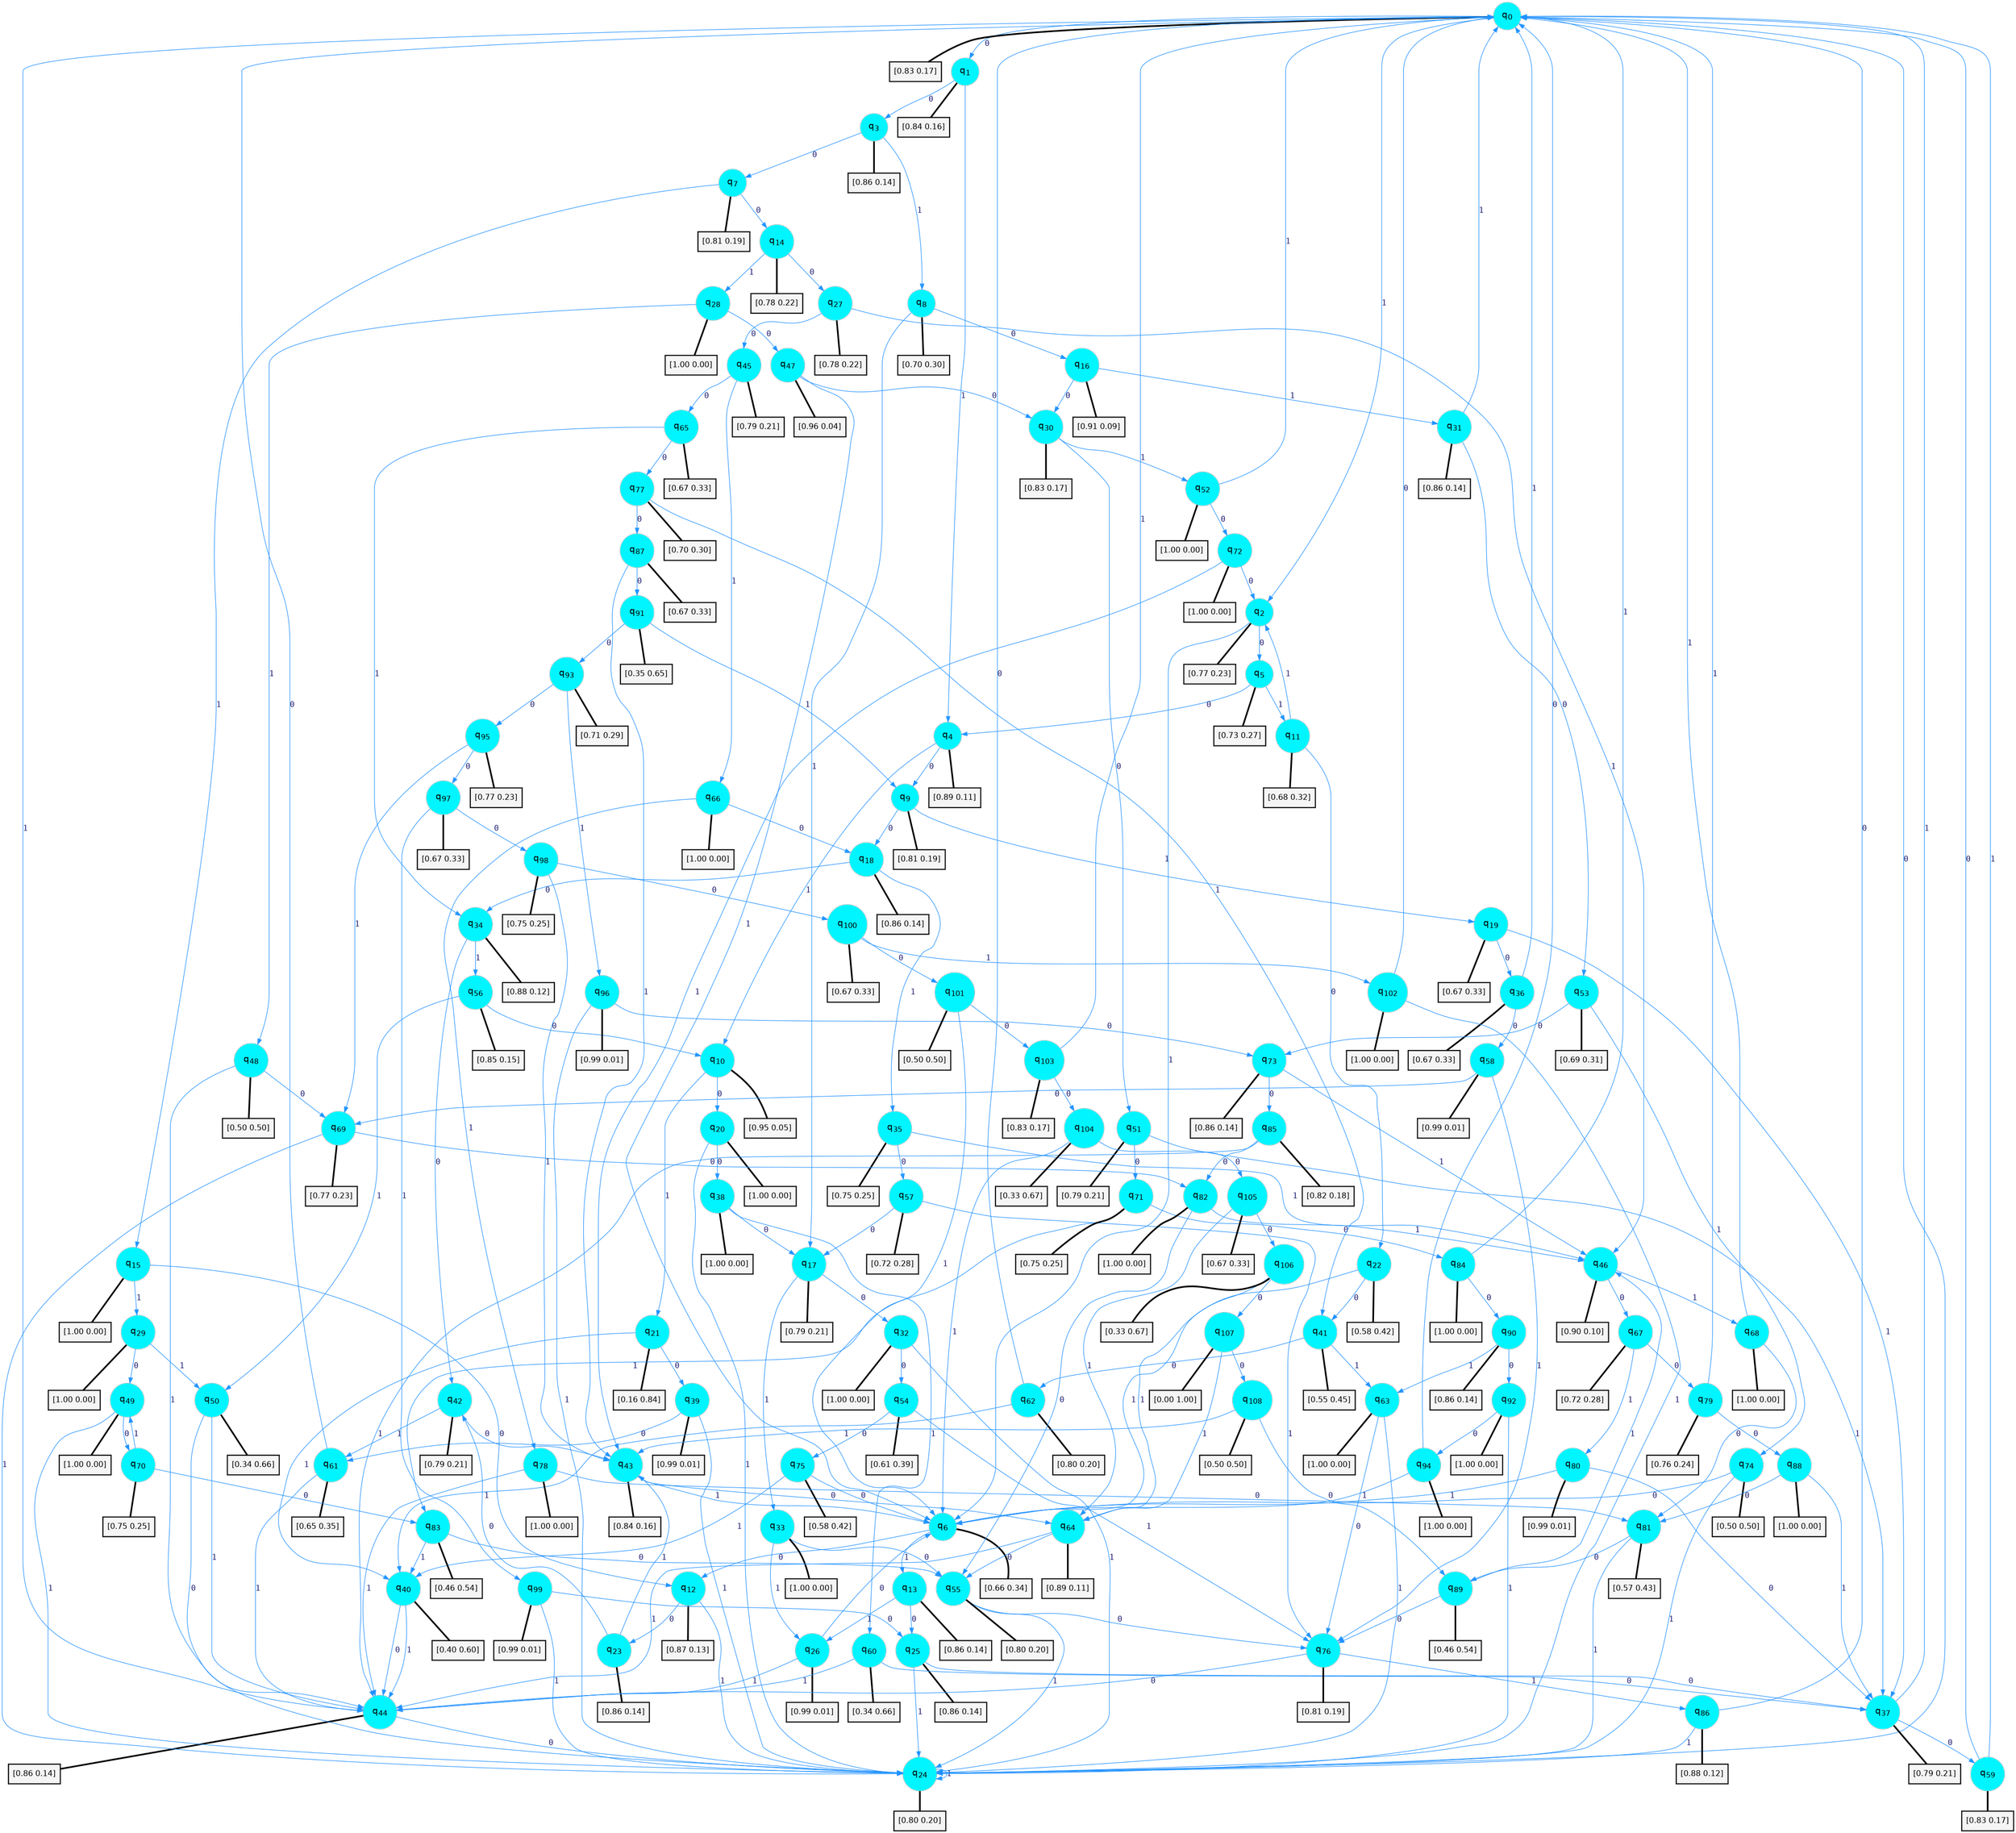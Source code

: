 digraph G {
graph [
bgcolor=transparent, dpi=300, rankdir=TD, size="40,25"];
node [
color=gray, fillcolor=turquoise1, fontcolor=black, fontname=Helvetica, fontsize=16, fontweight=bold, shape=circle, style=filled];
edge [
arrowsize=1, color=dodgerblue1, fontcolor=midnightblue, fontname=courier, fontweight=bold, penwidth=1, style=solid, weight=20];
0[label=<q<SUB>0</SUB>>];
1[label=<q<SUB>1</SUB>>];
2[label=<q<SUB>2</SUB>>];
3[label=<q<SUB>3</SUB>>];
4[label=<q<SUB>4</SUB>>];
5[label=<q<SUB>5</SUB>>];
6[label=<q<SUB>6</SUB>>];
7[label=<q<SUB>7</SUB>>];
8[label=<q<SUB>8</SUB>>];
9[label=<q<SUB>9</SUB>>];
10[label=<q<SUB>10</SUB>>];
11[label=<q<SUB>11</SUB>>];
12[label=<q<SUB>12</SUB>>];
13[label=<q<SUB>13</SUB>>];
14[label=<q<SUB>14</SUB>>];
15[label=<q<SUB>15</SUB>>];
16[label=<q<SUB>16</SUB>>];
17[label=<q<SUB>17</SUB>>];
18[label=<q<SUB>18</SUB>>];
19[label=<q<SUB>19</SUB>>];
20[label=<q<SUB>20</SUB>>];
21[label=<q<SUB>21</SUB>>];
22[label=<q<SUB>22</SUB>>];
23[label=<q<SUB>23</SUB>>];
24[label=<q<SUB>24</SUB>>];
25[label=<q<SUB>25</SUB>>];
26[label=<q<SUB>26</SUB>>];
27[label=<q<SUB>27</SUB>>];
28[label=<q<SUB>28</SUB>>];
29[label=<q<SUB>29</SUB>>];
30[label=<q<SUB>30</SUB>>];
31[label=<q<SUB>31</SUB>>];
32[label=<q<SUB>32</SUB>>];
33[label=<q<SUB>33</SUB>>];
34[label=<q<SUB>34</SUB>>];
35[label=<q<SUB>35</SUB>>];
36[label=<q<SUB>36</SUB>>];
37[label=<q<SUB>37</SUB>>];
38[label=<q<SUB>38</SUB>>];
39[label=<q<SUB>39</SUB>>];
40[label=<q<SUB>40</SUB>>];
41[label=<q<SUB>41</SUB>>];
42[label=<q<SUB>42</SUB>>];
43[label=<q<SUB>43</SUB>>];
44[label=<q<SUB>44</SUB>>];
45[label=<q<SUB>45</SUB>>];
46[label=<q<SUB>46</SUB>>];
47[label=<q<SUB>47</SUB>>];
48[label=<q<SUB>48</SUB>>];
49[label=<q<SUB>49</SUB>>];
50[label=<q<SUB>50</SUB>>];
51[label=<q<SUB>51</SUB>>];
52[label=<q<SUB>52</SUB>>];
53[label=<q<SUB>53</SUB>>];
54[label=<q<SUB>54</SUB>>];
55[label=<q<SUB>55</SUB>>];
56[label=<q<SUB>56</SUB>>];
57[label=<q<SUB>57</SUB>>];
58[label=<q<SUB>58</SUB>>];
59[label=<q<SUB>59</SUB>>];
60[label=<q<SUB>60</SUB>>];
61[label=<q<SUB>61</SUB>>];
62[label=<q<SUB>62</SUB>>];
63[label=<q<SUB>63</SUB>>];
64[label=<q<SUB>64</SUB>>];
65[label=<q<SUB>65</SUB>>];
66[label=<q<SUB>66</SUB>>];
67[label=<q<SUB>67</SUB>>];
68[label=<q<SUB>68</SUB>>];
69[label=<q<SUB>69</SUB>>];
70[label=<q<SUB>70</SUB>>];
71[label=<q<SUB>71</SUB>>];
72[label=<q<SUB>72</SUB>>];
73[label=<q<SUB>73</SUB>>];
74[label=<q<SUB>74</SUB>>];
75[label=<q<SUB>75</SUB>>];
76[label=<q<SUB>76</SUB>>];
77[label=<q<SUB>77</SUB>>];
78[label=<q<SUB>78</SUB>>];
79[label=<q<SUB>79</SUB>>];
80[label=<q<SUB>80</SUB>>];
81[label=<q<SUB>81</SUB>>];
82[label=<q<SUB>82</SUB>>];
83[label=<q<SUB>83</SUB>>];
84[label=<q<SUB>84</SUB>>];
85[label=<q<SUB>85</SUB>>];
86[label=<q<SUB>86</SUB>>];
87[label=<q<SUB>87</SUB>>];
88[label=<q<SUB>88</SUB>>];
89[label=<q<SUB>89</SUB>>];
90[label=<q<SUB>90</SUB>>];
91[label=<q<SUB>91</SUB>>];
92[label=<q<SUB>92</SUB>>];
93[label=<q<SUB>93</SUB>>];
94[label=<q<SUB>94</SUB>>];
95[label=<q<SUB>95</SUB>>];
96[label=<q<SUB>96</SUB>>];
97[label=<q<SUB>97</SUB>>];
98[label=<q<SUB>98</SUB>>];
99[label=<q<SUB>99</SUB>>];
100[label=<q<SUB>100</SUB>>];
101[label=<q<SUB>101</SUB>>];
102[label=<q<SUB>102</SUB>>];
103[label=<q<SUB>103</SUB>>];
104[label=<q<SUB>104</SUB>>];
105[label=<q<SUB>105</SUB>>];
106[label=<q<SUB>106</SUB>>];
107[label=<q<SUB>107</SUB>>];
108[label=<q<SUB>108</SUB>>];
109[label="[0.83 0.17]", shape=box,fontcolor=black, fontname=Helvetica, fontsize=14, penwidth=2, fillcolor=whitesmoke,color=black];
110[label="[0.84 0.16]", shape=box,fontcolor=black, fontname=Helvetica, fontsize=14, penwidth=2, fillcolor=whitesmoke,color=black];
111[label="[0.77 0.23]", shape=box,fontcolor=black, fontname=Helvetica, fontsize=14, penwidth=2, fillcolor=whitesmoke,color=black];
112[label="[0.86 0.14]", shape=box,fontcolor=black, fontname=Helvetica, fontsize=14, penwidth=2, fillcolor=whitesmoke,color=black];
113[label="[0.89 0.11]", shape=box,fontcolor=black, fontname=Helvetica, fontsize=14, penwidth=2, fillcolor=whitesmoke,color=black];
114[label="[0.73 0.27]", shape=box,fontcolor=black, fontname=Helvetica, fontsize=14, penwidth=2, fillcolor=whitesmoke,color=black];
115[label="[0.66 0.34]", shape=box,fontcolor=black, fontname=Helvetica, fontsize=14, penwidth=2, fillcolor=whitesmoke,color=black];
116[label="[0.81 0.19]", shape=box,fontcolor=black, fontname=Helvetica, fontsize=14, penwidth=2, fillcolor=whitesmoke,color=black];
117[label="[0.70 0.30]", shape=box,fontcolor=black, fontname=Helvetica, fontsize=14, penwidth=2, fillcolor=whitesmoke,color=black];
118[label="[0.81 0.19]", shape=box,fontcolor=black, fontname=Helvetica, fontsize=14, penwidth=2, fillcolor=whitesmoke,color=black];
119[label="[0.95 0.05]", shape=box,fontcolor=black, fontname=Helvetica, fontsize=14, penwidth=2, fillcolor=whitesmoke,color=black];
120[label="[0.68 0.32]", shape=box,fontcolor=black, fontname=Helvetica, fontsize=14, penwidth=2, fillcolor=whitesmoke,color=black];
121[label="[0.87 0.13]", shape=box,fontcolor=black, fontname=Helvetica, fontsize=14, penwidth=2, fillcolor=whitesmoke,color=black];
122[label="[0.86 0.14]", shape=box,fontcolor=black, fontname=Helvetica, fontsize=14, penwidth=2, fillcolor=whitesmoke,color=black];
123[label="[0.78 0.22]", shape=box,fontcolor=black, fontname=Helvetica, fontsize=14, penwidth=2, fillcolor=whitesmoke,color=black];
124[label="[1.00 0.00]", shape=box,fontcolor=black, fontname=Helvetica, fontsize=14, penwidth=2, fillcolor=whitesmoke,color=black];
125[label="[0.91 0.09]", shape=box,fontcolor=black, fontname=Helvetica, fontsize=14, penwidth=2, fillcolor=whitesmoke,color=black];
126[label="[0.79 0.21]", shape=box,fontcolor=black, fontname=Helvetica, fontsize=14, penwidth=2, fillcolor=whitesmoke,color=black];
127[label="[0.86 0.14]", shape=box,fontcolor=black, fontname=Helvetica, fontsize=14, penwidth=2, fillcolor=whitesmoke,color=black];
128[label="[0.67 0.33]", shape=box,fontcolor=black, fontname=Helvetica, fontsize=14, penwidth=2, fillcolor=whitesmoke,color=black];
129[label="[1.00 0.00]", shape=box,fontcolor=black, fontname=Helvetica, fontsize=14, penwidth=2, fillcolor=whitesmoke,color=black];
130[label="[0.16 0.84]", shape=box,fontcolor=black, fontname=Helvetica, fontsize=14, penwidth=2, fillcolor=whitesmoke,color=black];
131[label="[0.58 0.42]", shape=box,fontcolor=black, fontname=Helvetica, fontsize=14, penwidth=2, fillcolor=whitesmoke,color=black];
132[label="[0.86 0.14]", shape=box,fontcolor=black, fontname=Helvetica, fontsize=14, penwidth=2, fillcolor=whitesmoke,color=black];
133[label="[0.80 0.20]", shape=box,fontcolor=black, fontname=Helvetica, fontsize=14, penwidth=2, fillcolor=whitesmoke,color=black];
134[label="[0.86 0.14]", shape=box,fontcolor=black, fontname=Helvetica, fontsize=14, penwidth=2, fillcolor=whitesmoke,color=black];
135[label="[0.99 0.01]", shape=box,fontcolor=black, fontname=Helvetica, fontsize=14, penwidth=2, fillcolor=whitesmoke,color=black];
136[label="[0.78 0.22]", shape=box,fontcolor=black, fontname=Helvetica, fontsize=14, penwidth=2, fillcolor=whitesmoke,color=black];
137[label="[1.00 0.00]", shape=box,fontcolor=black, fontname=Helvetica, fontsize=14, penwidth=2, fillcolor=whitesmoke,color=black];
138[label="[1.00 0.00]", shape=box,fontcolor=black, fontname=Helvetica, fontsize=14, penwidth=2, fillcolor=whitesmoke,color=black];
139[label="[0.83 0.17]", shape=box,fontcolor=black, fontname=Helvetica, fontsize=14, penwidth=2, fillcolor=whitesmoke,color=black];
140[label="[0.86 0.14]", shape=box,fontcolor=black, fontname=Helvetica, fontsize=14, penwidth=2, fillcolor=whitesmoke,color=black];
141[label="[1.00 0.00]", shape=box,fontcolor=black, fontname=Helvetica, fontsize=14, penwidth=2, fillcolor=whitesmoke,color=black];
142[label="[1.00 0.00]", shape=box,fontcolor=black, fontname=Helvetica, fontsize=14, penwidth=2, fillcolor=whitesmoke,color=black];
143[label="[0.88 0.12]", shape=box,fontcolor=black, fontname=Helvetica, fontsize=14, penwidth=2, fillcolor=whitesmoke,color=black];
144[label="[0.75 0.25]", shape=box,fontcolor=black, fontname=Helvetica, fontsize=14, penwidth=2, fillcolor=whitesmoke,color=black];
145[label="[0.67 0.33]", shape=box,fontcolor=black, fontname=Helvetica, fontsize=14, penwidth=2, fillcolor=whitesmoke,color=black];
146[label="[0.79 0.21]", shape=box,fontcolor=black, fontname=Helvetica, fontsize=14, penwidth=2, fillcolor=whitesmoke,color=black];
147[label="[1.00 0.00]", shape=box,fontcolor=black, fontname=Helvetica, fontsize=14, penwidth=2, fillcolor=whitesmoke,color=black];
148[label="[0.99 0.01]", shape=box,fontcolor=black, fontname=Helvetica, fontsize=14, penwidth=2, fillcolor=whitesmoke,color=black];
149[label="[0.40 0.60]", shape=box,fontcolor=black, fontname=Helvetica, fontsize=14, penwidth=2, fillcolor=whitesmoke,color=black];
150[label="[0.55 0.45]", shape=box,fontcolor=black, fontname=Helvetica, fontsize=14, penwidth=2, fillcolor=whitesmoke,color=black];
151[label="[0.79 0.21]", shape=box,fontcolor=black, fontname=Helvetica, fontsize=14, penwidth=2, fillcolor=whitesmoke,color=black];
152[label="[0.84 0.16]", shape=box,fontcolor=black, fontname=Helvetica, fontsize=14, penwidth=2, fillcolor=whitesmoke,color=black];
153[label="[0.86 0.14]", shape=box,fontcolor=black, fontname=Helvetica, fontsize=14, penwidth=2, fillcolor=whitesmoke,color=black];
154[label="[0.79 0.21]", shape=box,fontcolor=black, fontname=Helvetica, fontsize=14, penwidth=2, fillcolor=whitesmoke,color=black];
155[label="[0.90 0.10]", shape=box,fontcolor=black, fontname=Helvetica, fontsize=14, penwidth=2, fillcolor=whitesmoke,color=black];
156[label="[0.96 0.04]", shape=box,fontcolor=black, fontname=Helvetica, fontsize=14, penwidth=2, fillcolor=whitesmoke,color=black];
157[label="[0.50 0.50]", shape=box,fontcolor=black, fontname=Helvetica, fontsize=14, penwidth=2, fillcolor=whitesmoke,color=black];
158[label="[1.00 0.00]", shape=box,fontcolor=black, fontname=Helvetica, fontsize=14, penwidth=2, fillcolor=whitesmoke,color=black];
159[label="[0.34 0.66]", shape=box,fontcolor=black, fontname=Helvetica, fontsize=14, penwidth=2, fillcolor=whitesmoke,color=black];
160[label="[0.79 0.21]", shape=box,fontcolor=black, fontname=Helvetica, fontsize=14, penwidth=2, fillcolor=whitesmoke,color=black];
161[label="[1.00 0.00]", shape=box,fontcolor=black, fontname=Helvetica, fontsize=14, penwidth=2, fillcolor=whitesmoke,color=black];
162[label="[0.69 0.31]", shape=box,fontcolor=black, fontname=Helvetica, fontsize=14, penwidth=2, fillcolor=whitesmoke,color=black];
163[label="[0.61 0.39]", shape=box,fontcolor=black, fontname=Helvetica, fontsize=14, penwidth=2, fillcolor=whitesmoke,color=black];
164[label="[0.80 0.20]", shape=box,fontcolor=black, fontname=Helvetica, fontsize=14, penwidth=2, fillcolor=whitesmoke,color=black];
165[label="[0.85 0.15]", shape=box,fontcolor=black, fontname=Helvetica, fontsize=14, penwidth=2, fillcolor=whitesmoke,color=black];
166[label="[0.72 0.28]", shape=box,fontcolor=black, fontname=Helvetica, fontsize=14, penwidth=2, fillcolor=whitesmoke,color=black];
167[label="[0.99 0.01]", shape=box,fontcolor=black, fontname=Helvetica, fontsize=14, penwidth=2, fillcolor=whitesmoke,color=black];
168[label="[0.83 0.17]", shape=box,fontcolor=black, fontname=Helvetica, fontsize=14, penwidth=2, fillcolor=whitesmoke,color=black];
169[label="[0.34 0.66]", shape=box,fontcolor=black, fontname=Helvetica, fontsize=14, penwidth=2, fillcolor=whitesmoke,color=black];
170[label="[0.65 0.35]", shape=box,fontcolor=black, fontname=Helvetica, fontsize=14, penwidth=2, fillcolor=whitesmoke,color=black];
171[label="[0.80 0.20]", shape=box,fontcolor=black, fontname=Helvetica, fontsize=14, penwidth=2, fillcolor=whitesmoke,color=black];
172[label="[1.00 0.00]", shape=box,fontcolor=black, fontname=Helvetica, fontsize=14, penwidth=2, fillcolor=whitesmoke,color=black];
173[label="[0.89 0.11]", shape=box,fontcolor=black, fontname=Helvetica, fontsize=14, penwidth=2, fillcolor=whitesmoke,color=black];
174[label="[0.67 0.33]", shape=box,fontcolor=black, fontname=Helvetica, fontsize=14, penwidth=2, fillcolor=whitesmoke,color=black];
175[label="[1.00 0.00]", shape=box,fontcolor=black, fontname=Helvetica, fontsize=14, penwidth=2, fillcolor=whitesmoke,color=black];
176[label="[0.72 0.28]", shape=box,fontcolor=black, fontname=Helvetica, fontsize=14, penwidth=2, fillcolor=whitesmoke,color=black];
177[label="[1.00 0.00]", shape=box,fontcolor=black, fontname=Helvetica, fontsize=14, penwidth=2, fillcolor=whitesmoke,color=black];
178[label="[0.77 0.23]", shape=box,fontcolor=black, fontname=Helvetica, fontsize=14, penwidth=2, fillcolor=whitesmoke,color=black];
179[label="[0.75 0.25]", shape=box,fontcolor=black, fontname=Helvetica, fontsize=14, penwidth=2, fillcolor=whitesmoke,color=black];
180[label="[0.75 0.25]", shape=box,fontcolor=black, fontname=Helvetica, fontsize=14, penwidth=2, fillcolor=whitesmoke,color=black];
181[label="[1.00 0.00]", shape=box,fontcolor=black, fontname=Helvetica, fontsize=14, penwidth=2, fillcolor=whitesmoke,color=black];
182[label="[0.86 0.14]", shape=box,fontcolor=black, fontname=Helvetica, fontsize=14, penwidth=2, fillcolor=whitesmoke,color=black];
183[label="[0.50 0.50]", shape=box,fontcolor=black, fontname=Helvetica, fontsize=14, penwidth=2, fillcolor=whitesmoke,color=black];
184[label="[0.58 0.42]", shape=box,fontcolor=black, fontname=Helvetica, fontsize=14, penwidth=2, fillcolor=whitesmoke,color=black];
185[label="[0.81 0.19]", shape=box,fontcolor=black, fontname=Helvetica, fontsize=14, penwidth=2, fillcolor=whitesmoke,color=black];
186[label="[0.70 0.30]", shape=box,fontcolor=black, fontname=Helvetica, fontsize=14, penwidth=2, fillcolor=whitesmoke,color=black];
187[label="[1.00 0.00]", shape=box,fontcolor=black, fontname=Helvetica, fontsize=14, penwidth=2, fillcolor=whitesmoke,color=black];
188[label="[0.76 0.24]", shape=box,fontcolor=black, fontname=Helvetica, fontsize=14, penwidth=2, fillcolor=whitesmoke,color=black];
189[label="[0.99 0.01]", shape=box,fontcolor=black, fontname=Helvetica, fontsize=14, penwidth=2, fillcolor=whitesmoke,color=black];
190[label="[0.57 0.43]", shape=box,fontcolor=black, fontname=Helvetica, fontsize=14, penwidth=2, fillcolor=whitesmoke,color=black];
191[label="[1.00 0.00]", shape=box,fontcolor=black, fontname=Helvetica, fontsize=14, penwidth=2, fillcolor=whitesmoke,color=black];
192[label="[0.46 0.54]", shape=box,fontcolor=black, fontname=Helvetica, fontsize=14, penwidth=2, fillcolor=whitesmoke,color=black];
193[label="[1.00 0.00]", shape=box,fontcolor=black, fontname=Helvetica, fontsize=14, penwidth=2, fillcolor=whitesmoke,color=black];
194[label="[0.82 0.18]", shape=box,fontcolor=black, fontname=Helvetica, fontsize=14, penwidth=2, fillcolor=whitesmoke,color=black];
195[label="[0.88 0.12]", shape=box,fontcolor=black, fontname=Helvetica, fontsize=14, penwidth=2, fillcolor=whitesmoke,color=black];
196[label="[0.67 0.33]", shape=box,fontcolor=black, fontname=Helvetica, fontsize=14, penwidth=2, fillcolor=whitesmoke,color=black];
197[label="[1.00 0.00]", shape=box,fontcolor=black, fontname=Helvetica, fontsize=14, penwidth=2, fillcolor=whitesmoke,color=black];
198[label="[0.46 0.54]", shape=box,fontcolor=black, fontname=Helvetica, fontsize=14, penwidth=2, fillcolor=whitesmoke,color=black];
199[label="[0.86 0.14]", shape=box,fontcolor=black, fontname=Helvetica, fontsize=14, penwidth=2, fillcolor=whitesmoke,color=black];
200[label="[0.35 0.65]", shape=box,fontcolor=black, fontname=Helvetica, fontsize=14, penwidth=2, fillcolor=whitesmoke,color=black];
201[label="[1.00 0.00]", shape=box,fontcolor=black, fontname=Helvetica, fontsize=14, penwidth=2, fillcolor=whitesmoke,color=black];
202[label="[0.71 0.29]", shape=box,fontcolor=black, fontname=Helvetica, fontsize=14, penwidth=2, fillcolor=whitesmoke,color=black];
203[label="[1.00 0.00]", shape=box,fontcolor=black, fontname=Helvetica, fontsize=14, penwidth=2, fillcolor=whitesmoke,color=black];
204[label="[0.77 0.23]", shape=box,fontcolor=black, fontname=Helvetica, fontsize=14, penwidth=2, fillcolor=whitesmoke,color=black];
205[label="[0.99 0.01]", shape=box,fontcolor=black, fontname=Helvetica, fontsize=14, penwidth=2, fillcolor=whitesmoke,color=black];
206[label="[0.67 0.33]", shape=box,fontcolor=black, fontname=Helvetica, fontsize=14, penwidth=2, fillcolor=whitesmoke,color=black];
207[label="[0.75 0.25]", shape=box,fontcolor=black, fontname=Helvetica, fontsize=14, penwidth=2, fillcolor=whitesmoke,color=black];
208[label="[0.99 0.01]", shape=box,fontcolor=black, fontname=Helvetica, fontsize=14, penwidth=2, fillcolor=whitesmoke,color=black];
209[label="[0.67 0.33]", shape=box,fontcolor=black, fontname=Helvetica, fontsize=14, penwidth=2, fillcolor=whitesmoke,color=black];
210[label="[0.50 0.50]", shape=box,fontcolor=black, fontname=Helvetica, fontsize=14, penwidth=2, fillcolor=whitesmoke,color=black];
211[label="[1.00 0.00]", shape=box,fontcolor=black, fontname=Helvetica, fontsize=14, penwidth=2, fillcolor=whitesmoke,color=black];
212[label="[0.83 0.17]", shape=box,fontcolor=black, fontname=Helvetica, fontsize=14, penwidth=2, fillcolor=whitesmoke,color=black];
213[label="[0.33 0.67]", shape=box,fontcolor=black, fontname=Helvetica, fontsize=14, penwidth=2, fillcolor=whitesmoke,color=black];
214[label="[0.67 0.33]", shape=box,fontcolor=black, fontname=Helvetica, fontsize=14, penwidth=2, fillcolor=whitesmoke,color=black];
215[label="[0.33 0.67]", shape=box,fontcolor=black, fontname=Helvetica, fontsize=14, penwidth=2, fillcolor=whitesmoke,color=black];
216[label="[0.00 1.00]", shape=box,fontcolor=black, fontname=Helvetica, fontsize=14, penwidth=2, fillcolor=whitesmoke,color=black];
217[label="[0.50 0.50]", shape=box,fontcolor=black, fontname=Helvetica, fontsize=14, penwidth=2, fillcolor=whitesmoke,color=black];
0->1 [label=0];
0->2 [label=1];
0->109 [arrowhead=none, penwidth=3,color=black];
1->3 [label=0];
1->4 [label=1];
1->110 [arrowhead=none, penwidth=3,color=black];
2->5 [label=0];
2->6 [label=1];
2->111 [arrowhead=none, penwidth=3,color=black];
3->7 [label=0];
3->8 [label=1];
3->112 [arrowhead=none, penwidth=3,color=black];
4->9 [label=0];
4->10 [label=1];
4->113 [arrowhead=none, penwidth=3,color=black];
5->4 [label=0];
5->11 [label=1];
5->114 [arrowhead=none, penwidth=3,color=black];
6->12 [label=0];
6->13 [label=1];
6->115 [arrowhead=none, penwidth=3,color=black];
7->14 [label=0];
7->15 [label=1];
7->116 [arrowhead=none, penwidth=3,color=black];
8->16 [label=0];
8->17 [label=1];
8->117 [arrowhead=none, penwidth=3,color=black];
9->18 [label=0];
9->19 [label=1];
9->118 [arrowhead=none, penwidth=3,color=black];
10->20 [label=0];
10->21 [label=1];
10->119 [arrowhead=none, penwidth=3,color=black];
11->22 [label=0];
11->2 [label=1];
11->120 [arrowhead=none, penwidth=3,color=black];
12->23 [label=0];
12->24 [label=1];
12->121 [arrowhead=none, penwidth=3,color=black];
13->25 [label=0];
13->26 [label=1];
13->122 [arrowhead=none, penwidth=3,color=black];
14->27 [label=0];
14->28 [label=1];
14->123 [arrowhead=none, penwidth=3,color=black];
15->12 [label=0];
15->29 [label=1];
15->124 [arrowhead=none, penwidth=3,color=black];
16->30 [label=0];
16->31 [label=1];
16->125 [arrowhead=none, penwidth=3,color=black];
17->32 [label=0];
17->33 [label=1];
17->126 [arrowhead=none, penwidth=3,color=black];
18->34 [label=0];
18->35 [label=1];
18->127 [arrowhead=none, penwidth=3,color=black];
19->36 [label=0];
19->37 [label=1];
19->128 [arrowhead=none, penwidth=3,color=black];
20->38 [label=0];
20->24 [label=1];
20->129 [arrowhead=none, penwidth=3,color=black];
21->39 [label=0];
21->40 [label=1];
21->130 [arrowhead=none, penwidth=3,color=black];
22->41 [label=0];
22->6 [label=1];
22->131 [arrowhead=none, penwidth=3,color=black];
23->42 [label=0];
23->43 [label=1];
23->132 [arrowhead=none, penwidth=3,color=black];
24->0 [label=0];
24->24 [label=1];
24->133 [arrowhead=none, penwidth=3,color=black];
25->37 [label=0];
25->24 [label=1];
25->134 [arrowhead=none, penwidth=3,color=black];
26->6 [label=0];
26->44 [label=1];
26->135 [arrowhead=none, penwidth=3,color=black];
27->45 [label=0];
27->46 [label=1];
27->136 [arrowhead=none, penwidth=3,color=black];
28->47 [label=0];
28->48 [label=1];
28->137 [arrowhead=none, penwidth=3,color=black];
29->49 [label=0];
29->50 [label=1];
29->138 [arrowhead=none, penwidth=3,color=black];
30->51 [label=0];
30->52 [label=1];
30->139 [arrowhead=none, penwidth=3,color=black];
31->53 [label=0];
31->0 [label=1];
31->140 [arrowhead=none, penwidth=3,color=black];
32->54 [label=0];
32->24 [label=1];
32->141 [arrowhead=none, penwidth=3,color=black];
33->55 [label=0];
33->26 [label=1];
33->142 [arrowhead=none, penwidth=3,color=black];
34->42 [label=0];
34->56 [label=1];
34->143 [arrowhead=none, penwidth=3,color=black];
35->57 [label=0];
35->46 [label=1];
35->144 [arrowhead=none, penwidth=3,color=black];
36->58 [label=0];
36->0 [label=1];
36->145 [arrowhead=none, penwidth=3,color=black];
37->59 [label=0];
37->0 [label=1];
37->146 [arrowhead=none, penwidth=3,color=black];
38->17 [label=0];
38->60 [label=1];
38->147 [arrowhead=none, penwidth=3,color=black];
39->61 [label=0];
39->24 [label=1];
39->148 [arrowhead=none, penwidth=3,color=black];
40->44 [label=0];
40->44 [label=1];
40->149 [arrowhead=none, penwidth=3,color=black];
41->62 [label=0];
41->63 [label=1];
41->150 [arrowhead=none, penwidth=3,color=black];
42->43 [label=0];
42->61 [label=1];
42->151 [arrowhead=none, penwidth=3,color=black];
43->64 [label=0];
43->6 [label=1];
43->152 [arrowhead=none, penwidth=3,color=black];
44->24 [label=0];
44->0 [label=1];
44->153 [arrowhead=none, penwidth=3,color=black];
45->65 [label=0];
45->66 [label=1];
45->154 [arrowhead=none, penwidth=3,color=black];
46->67 [label=0];
46->68 [label=1];
46->155 [arrowhead=none, penwidth=3,color=black];
47->30 [label=0];
47->6 [label=1];
47->156 [arrowhead=none, penwidth=3,color=black];
48->69 [label=0];
48->44 [label=1];
48->157 [arrowhead=none, penwidth=3,color=black];
49->70 [label=0];
49->24 [label=1];
49->158 [arrowhead=none, penwidth=3,color=black];
50->24 [label=0];
50->44 [label=1];
50->159 [arrowhead=none, penwidth=3,color=black];
51->71 [label=0];
51->37 [label=1];
51->160 [arrowhead=none, penwidth=3,color=black];
52->72 [label=0];
52->0 [label=1];
52->161 [arrowhead=none, penwidth=3,color=black];
53->73 [label=0];
53->74 [label=1];
53->162 [arrowhead=none, penwidth=3,color=black];
54->75 [label=0];
54->76 [label=1];
54->163 [arrowhead=none, penwidth=3,color=black];
55->76 [label=0];
55->24 [label=1];
55->164 [arrowhead=none, penwidth=3,color=black];
56->10 [label=0];
56->50 [label=1];
56->165 [arrowhead=none, penwidth=3,color=black];
57->17 [label=0];
57->76 [label=1];
57->166 [arrowhead=none, penwidth=3,color=black];
58->69 [label=0];
58->76 [label=1];
58->167 [arrowhead=none, penwidth=3,color=black];
59->0 [label=0];
59->0 [label=1];
59->168 [arrowhead=none, penwidth=3,color=black];
60->37 [label=0];
60->44 [label=1];
60->169 [arrowhead=none, penwidth=3,color=black];
61->0 [label=0];
61->44 [label=1];
61->170 [arrowhead=none, penwidth=3,color=black];
62->0 [label=0];
62->40 [label=1];
62->171 [arrowhead=none, penwidth=3,color=black];
63->76 [label=0];
63->24 [label=1];
63->172 [arrowhead=none, penwidth=3,color=black];
64->55 [label=0];
64->44 [label=1];
64->173 [arrowhead=none, penwidth=3,color=black];
65->77 [label=0];
65->34 [label=1];
65->174 [arrowhead=none, penwidth=3,color=black];
66->18 [label=0];
66->78 [label=1];
66->175 [arrowhead=none, penwidth=3,color=black];
67->79 [label=0];
67->80 [label=1];
67->176 [arrowhead=none, penwidth=3,color=black];
68->81 [label=0];
68->0 [label=1];
68->177 [arrowhead=none, penwidth=3,color=black];
69->82 [label=0];
69->24 [label=1];
69->178 [arrowhead=none, penwidth=3,color=black];
70->83 [label=0];
70->49 [label=1];
70->179 [arrowhead=none, penwidth=3,color=black];
71->84 [label=0];
71->83 [label=1];
71->180 [arrowhead=none, penwidth=3,color=black];
72->2 [label=0];
72->43 [label=1];
72->181 [arrowhead=none, penwidth=3,color=black];
73->85 [label=0];
73->46 [label=1];
73->182 [arrowhead=none, penwidth=3,color=black];
74->6 [label=0];
74->24 [label=1];
74->183 [arrowhead=none, penwidth=3,color=black];
75->6 [label=0];
75->40 [label=1];
75->184 [arrowhead=none, penwidth=3,color=black];
76->44 [label=0];
76->86 [label=1];
76->185 [arrowhead=none, penwidth=3,color=black];
77->87 [label=0];
77->41 [label=1];
77->186 [arrowhead=none, penwidth=3,color=black];
78->81 [label=0];
78->44 [label=1];
78->187 [arrowhead=none, penwidth=3,color=black];
79->88 [label=0];
79->0 [label=1];
79->188 [arrowhead=none, penwidth=3,color=black];
80->37 [label=0];
80->6 [label=1];
80->189 [arrowhead=none, penwidth=3,color=black];
81->89 [label=0];
81->24 [label=1];
81->190 [arrowhead=none, penwidth=3,color=black];
82->55 [label=0];
82->46 [label=1];
82->191 [arrowhead=none, penwidth=3,color=black];
83->55 [label=0];
83->40 [label=1];
83->192 [arrowhead=none, penwidth=3,color=black];
84->90 [label=0];
84->0 [label=1];
84->193 [arrowhead=none, penwidth=3,color=black];
85->82 [label=0];
85->44 [label=1];
85->194 [arrowhead=none, penwidth=3,color=black];
86->0 [label=0];
86->24 [label=1];
86->195 [arrowhead=none, penwidth=3,color=black];
87->91 [label=0];
87->43 [label=1];
87->196 [arrowhead=none, penwidth=3,color=black];
88->81 [label=0];
88->37 [label=1];
88->197 [arrowhead=none, penwidth=3,color=black];
89->76 [label=0];
89->46 [label=1];
89->198 [arrowhead=none, penwidth=3,color=black];
90->92 [label=0];
90->63 [label=1];
90->199 [arrowhead=none, penwidth=3,color=black];
91->93 [label=0];
91->9 [label=1];
91->200 [arrowhead=none, penwidth=3,color=black];
92->94 [label=0];
92->24 [label=1];
92->201 [arrowhead=none, penwidth=3,color=black];
93->95 [label=0];
93->96 [label=1];
93->202 [arrowhead=none, penwidth=3,color=black];
94->0 [label=0];
94->6 [label=1];
94->203 [arrowhead=none, penwidth=3,color=black];
95->97 [label=0];
95->69 [label=1];
95->204 [arrowhead=none, penwidth=3,color=black];
96->73 [label=0];
96->24 [label=1];
96->205 [arrowhead=none, penwidth=3,color=black];
97->98 [label=0];
97->99 [label=1];
97->206 [arrowhead=none, penwidth=3,color=black];
98->100 [label=0];
98->43 [label=1];
98->207 [arrowhead=none, penwidth=3,color=black];
99->25 [label=0];
99->24 [label=1];
99->208 [arrowhead=none, penwidth=3,color=black];
100->101 [label=0];
100->102 [label=1];
100->209 [arrowhead=none, penwidth=3,color=black];
101->103 [label=0];
101->6 [label=1];
101->210 [arrowhead=none, penwidth=3,color=black];
102->0 [label=0];
102->24 [label=1];
102->211 [arrowhead=none, penwidth=3,color=black];
103->104 [label=0];
103->0 [label=1];
103->212 [arrowhead=none, penwidth=3,color=black];
104->105 [label=0];
104->6 [label=1];
104->213 [arrowhead=none, penwidth=3,color=black];
105->106 [label=0];
105->64 [label=1];
105->214 [arrowhead=none, penwidth=3,color=black];
106->107 [label=0];
106->64 [label=1];
106->215 [arrowhead=none, penwidth=3,color=black];
107->108 [label=0];
107->64 [label=1];
107->216 [arrowhead=none, penwidth=3,color=black];
108->89 [label=0];
108->43 [label=1];
108->217 [arrowhead=none, penwidth=3,color=black];
}
